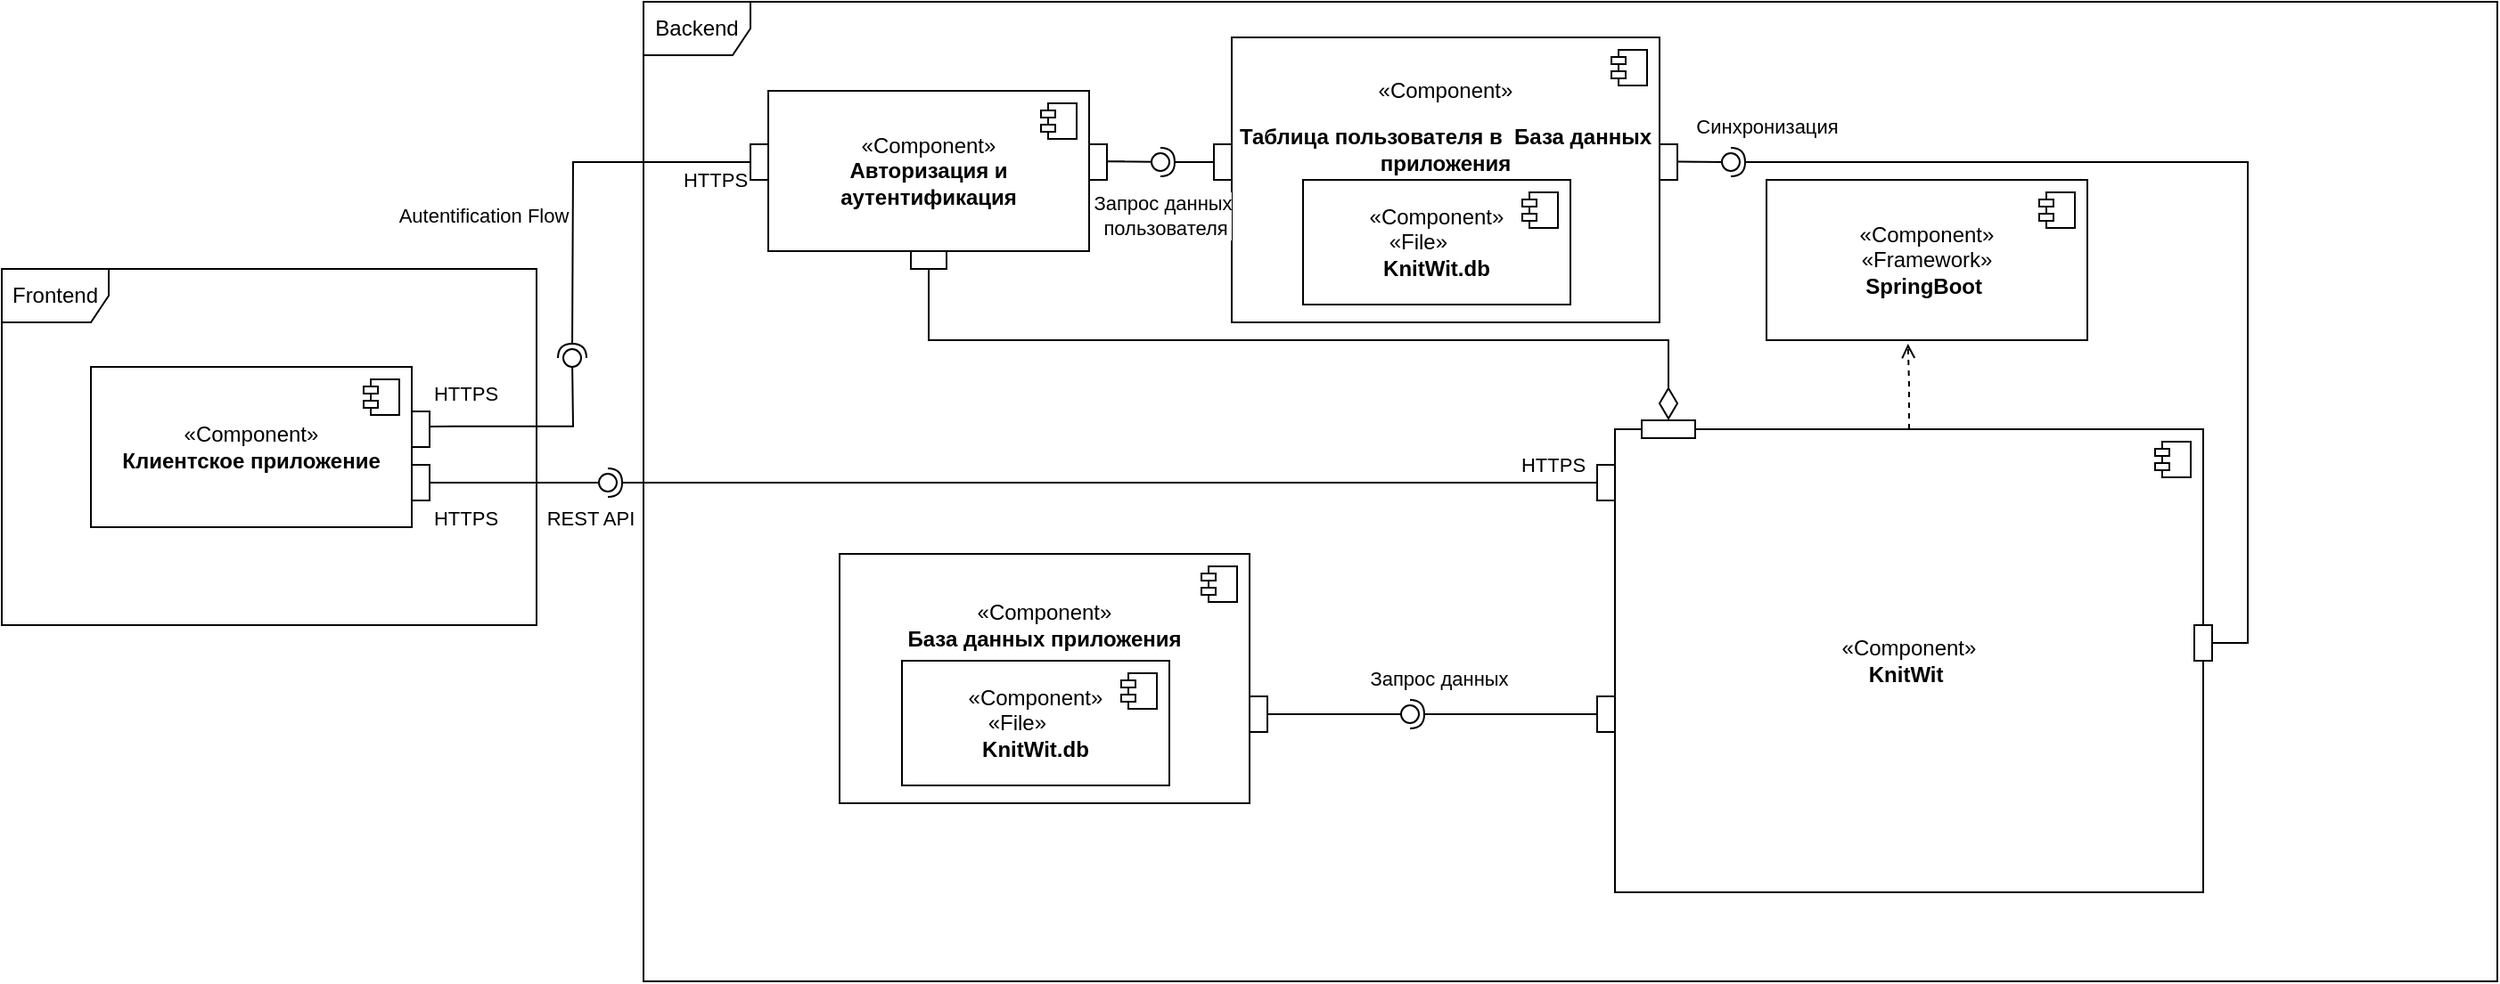 <mxfile version="24.1.0" type="device">
  <diagram id="wFE0QG_FPsp0jaGvCLVb" name="Page-1">
    <mxGraphModel dx="1434" dy="836" grid="1" gridSize="10" guides="1" tooltips="1" connect="1" arrows="1" fold="1" page="1" pageScale="1" pageWidth="850" pageHeight="1100" math="0" shadow="0">
      <root>
        <mxCell id="0" />
        <mxCell id="1" parent="0" />
        <mxCell id="QC5IBNWDDAQ8iLLi1jR3-3" value="Frontend" style="shape=umlFrame;whiteSpace=wrap;html=1;pointerEvents=0;" parent="1" vertex="1">
          <mxGeometry x="40" y="240" width="300" height="200" as="geometry" />
        </mxCell>
        <mxCell id="QC5IBNWDDAQ8iLLi1jR3-4" value="Backend" style="shape=umlFrame;whiteSpace=wrap;html=1;pointerEvents=0;" parent="1" vertex="1">
          <mxGeometry x="400" y="90" width="1040" height="550" as="geometry" />
        </mxCell>
        <mxCell id="QC5IBNWDDAQ8iLLi1jR3-5" value="«Component»&lt;br&gt;&lt;b&gt;Клиентское приложение&lt;/b&gt;" style="html=1;dropTarget=0;whiteSpace=wrap;" parent="1" vertex="1">
          <mxGeometry x="90" y="295" width="180" height="90" as="geometry" />
        </mxCell>
        <mxCell id="QC5IBNWDDAQ8iLLi1jR3-6" value="" style="shape=module;jettyWidth=8;jettyHeight=4;" parent="QC5IBNWDDAQ8iLLi1jR3-5" vertex="1">
          <mxGeometry x="1" width="20" height="20" relative="1" as="geometry">
            <mxPoint x="-27" y="7" as="offset" />
          </mxGeometry>
        </mxCell>
        <mxCell id="QC5IBNWDDAQ8iLLi1jR3-7" value="«Component»&lt;br&gt;&lt;b&gt;Авторизация и аутентификация&lt;/b&gt;" style="html=1;dropTarget=0;whiteSpace=wrap;" parent="1" vertex="1">
          <mxGeometry x="470" y="140" width="180" height="90" as="geometry" />
        </mxCell>
        <mxCell id="QC5IBNWDDAQ8iLLi1jR3-8" value="" style="shape=module;jettyWidth=8;jettyHeight=4;" parent="QC5IBNWDDAQ8iLLi1jR3-7" vertex="1">
          <mxGeometry x="1" width="20" height="20" relative="1" as="geometry">
            <mxPoint x="-27" y="7" as="offset" />
          </mxGeometry>
        </mxCell>
        <mxCell id="QC5IBNWDDAQ8iLLi1jR3-9" value="&lt;p style=&quot;line-height: 120%;&quot;&gt;«Component»&lt;br&gt;&lt;/p&gt;&lt;div style=&quot;&quot;&gt;&lt;b style=&quot;background-color: initial;&quot;&gt;Таблица пользователя&amp;nbsp;&lt;/b&gt;&lt;b style=&quot;background-color: initial;&quot;&gt;в&amp;nbsp; База данных приложения&lt;/b&gt;&lt;/div&gt;&lt;p&gt;&lt;/p&gt;" style="html=1;dropTarget=0;whiteSpace=wrap;glass=0;rounded=0;strokeOpacity=100;arcSize=12;fillOpacity=100;overflow=visible;labelPadding=0;imageAspect=1;absoluteArcSize=0;spacingTop=0;spacingBottom=60;align=center;" parent="1" vertex="1">
          <mxGeometry x="730" y="110" width="240" height="160" as="geometry" />
        </mxCell>
        <mxCell id="QC5IBNWDDAQ8iLLi1jR3-10" value="" style="shape=module;jettyWidth=8;jettyHeight=4;" parent="QC5IBNWDDAQ8iLLi1jR3-9" vertex="1">
          <mxGeometry x="1" width="20" height="20" relative="1" as="geometry">
            <mxPoint x="-27" y="7" as="offset" />
          </mxGeometry>
        </mxCell>
        <mxCell id="QC5IBNWDDAQ8iLLi1jR3-13" value="«Component»&lt;br&gt;«Framework»&lt;br&gt;&lt;b&gt;SpringBoot&amp;nbsp;&lt;/b&gt;" style="html=1;dropTarget=0;whiteSpace=wrap;" parent="1" vertex="1">
          <mxGeometry x="1030" y="190" width="180" height="90" as="geometry" />
        </mxCell>
        <mxCell id="QC5IBNWDDAQ8iLLi1jR3-14" value="" style="shape=module;jettyWidth=8;jettyHeight=4;" parent="QC5IBNWDDAQ8iLLi1jR3-13" vertex="1">
          <mxGeometry x="1" width="20" height="20" relative="1" as="geometry">
            <mxPoint x="-27" y="7" as="offset" />
          </mxGeometry>
        </mxCell>
        <mxCell id="QC5IBNWDDAQ8iLLi1jR3-15" value="«Component»&lt;br&gt;&lt;b&gt;KnitWit&amp;nbsp;&lt;/b&gt;" style="html=1;dropTarget=0;whiteSpace=wrap;" parent="1" vertex="1">
          <mxGeometry x="945" y="330" width="330" height="260" as="geometry" />
        </mxCell>
        <mxCell id="QC5IBNWDDAQ8iLLi1jR3-16" value="" style="shape=module;jettyWidth=8;jettyHeight=4;" parent="QC5IBNWDDAQ8iLLi1jR3-15" vertex="1">
          <mxGeometry x="1" width="20" height="20" relative="1" as="geometry">
            <mxPoint x="-27" y="7" as="offset" />
          </mxGeometry>
        </mxCell>
        <mxCell id="QC5IBNWDDAQ8iLLi1jR3-17" value="«Component»&lt;br&gt;&lt;b&gt;База данных приложения&lt;/b&gt;" style="html=1;dropTarget=0;whiteSpace=wrap;spacingTop=0;spacingBottom=60;" parent="1" vertex="1">
          <mxGeometry x="510" y="400" width="230" height="140" as="geometry" />
        </mxCell>
        <mxCell id="QC5IBNWDDAQ8iLLi1jR3-18" value="" style="shape=module;jettyWidth=8;jettyHeight=4;" parent="QC5IBNWDDAQ8iLLi1jR3-17" vertex="1">
          <mxGeometry x="1" width="20" height="20" relative="1" as="geometry">
            <mxPoint x="-27" y="7" as="offset" />
          </mxGeometry>
        </mxCell>
        <mxCell id="QC5IBNWDDAQ8iLLi1jR3-20" value="«Component»&lt;br&gt;«File»&lt;span style=&quot;white-space: pre;&quot;&gt;&#x9;&lt;/span&gt;&lt;br&gt;&lt;b&gt;KnitWit.db&lt;/b&gt;" style="html=1;dropTarget=0;whiteSpace=wrap;imageAspect=1;" parent="1" vertex="1">
          <mxGeometry x="545" y="460" width="150" height="70" as="geometry" />
        </mxCell>
        <mxCell id="QC5IBNWDDAQ8iLLi1jR3-21" value="" style="shape=module;jettyWidth=8;jettyHeight=4;" parent="QC5IBNWDDAQ8iLLi1jR3-20" vertex="1">
          <mxGeometry x="1" width="20" height="20" relative="1" as="geometry">
            <mxPoint x="-27" y="7" as="offset" />
          </mxGeometry>
        </mxCell>
        <mxCell id="QC5IBNWDDAQ8iLLi1jR3-24" value="" style="ellipse;whiteSpace=wrap;html=1;align=center;aspect=fixed;fillColor=none;strokeColor=none;resizable=0;perimeter=centerPerimeter;rotatable=0;allowArrows=0;points=[];outlineConnect=1;" parent="1" vertex="1">
          <mxGeometry x="850" y="400" width="10" height="10" as="geometry" />
        </mxCell>
        <mxCell id="QC5IBNWDDAQ8iLLi1jR3-29" value="" style="rounded=0;orthogonalLoop=1;jettySize=auto;html=1;endArrow=halfCircle;endFill=0;endSize=6;strokeWidth=1;sketch=0;exitX=0;exitY=0.5;exitDx=0;exitDy=0;edgeStyle=orthogonalEdgeStyle;" parent="1" source="QC5IBNWDDAQ8iLLi1jR3-34" edge="1">
          <mxGeometry relative="1" as="geometry">
            <mxPoint x="880" y="405" as="sourcePoint" />
            <mxPoint x="360" y="290" as="targetPoint" />
          </mxGeometry>
        </mxCell>
        <mxCell id="QC5IBNWDDAQ8iLLi1jR3-36" value="HTTPS" style="edgeLabel;html=1;align=center;verticalAlign=middle;resizable=0;points=[];" parent="QC5IBNWDDAQ8iLLi1jR3-29" vertex="1" connectable="0">
          <mxGeometry x="-0.878" y="1" relative="1" as="geometry">
            <mxPoint x="-7" y="9" as="offset" />
          </mxGeometry>
        </mxCell>
        <mxCell id="QC5IBNWDDAQ8iLLi1jR3-30" value="" style="rounded=0;orthogonalLoop=1;jettySize=auto;html=1;endArrow=oval;endFill=0;sketch=0;sourcePerimeterSpacing=0;targetPerimeterSpacing=0;endSize=10;exitX=1.006;exitY=0.422;exitDx=0;exitDy=0;exitPerimeter=0;edgeStyle=orthogonalEdgeStyle;" parent="1" source="QC5IBNWDDAQ8iLLi1jR3-40" edge="1">
          <mxGeometry relative="1" as="geometry">
            <mxPoint x="840" y="405" as="sourcePoint" />
            <mxPoint x="360" y="290" as="targetPoint" />
          </mxGeometry>
        </mxCell>
        <mxCell id="QC5IBNWDDAQ8iLLi1jR3-47" value="Autentification Flow" style="edgeLabel;html=1;align=center;verticalAlign=middle;resizable=0;points=[];" parent="QC5IBNWDDAQ8iLLi1jR3-30" vertex="1" connectable="0">
          <mxGeometry x="1" y="-9" relative="1" as="geometry">
            <mxPoint x="-59" y="-80" as="offset" />
          </mxGeometry>
        </mxCell>
        <mxCell id="QC5IBNWDDAQ8iLLi1jR3-31" value="" style="ellipse;whiteSpace=wrap;html=1;align=center;aspect=fixed;fillColor=none;strokeColor=none;resizable=0;perimeter=centerPerimeter;rotatable=0;allowArrows=0;points=[];outlineConnect=1;" parent="1" vertex="1">
          <mxGeometry x="855" y="400" width="10" height="10" as="geometry" />
        </mxCell>
        <mxCell id="QC5IBNWDDAQ8iLLi1jR3-32" value="" style="rounded=0;orthogonalLoop=1;jettySize=auto;html=1;endArrow=oval;endFill=0;sketch=0;sourcePerimeterSpacing=0;targetPerimeterSpacing=0;endSize=10;edgeStyle=orthogonalEdgeStyle;" parent="1" source="QC5IBNWDDAQ8iLLi1jR3-42" edge="1">
          <mxGeometry relative="1" as="geometry">
            <mxPoint x="270" y="360" as="sourcePoint" />
            <mxPoint x="380" y="360" as="targetPoint" />
            <Array as="points">
              <mxPoint x="270" y="360" />
            </Array>
          </mxGeometry>
        </mxCell>
        <mxCell id="QC5IBNWDDAQ8iLLi1jR3-33" value="" style="rounded=0;orthogonalLoop=1;jettySize=auto;html=1;endArrow=halfCircle;endFill=0;endSize=6;strokeWidth=1;sketch=0;edgeStyle=orthogonalEdgeStyle;" parent="1" source="QC5IBNWDDAQ8iLLi1jR3-37" edge="1">
          <mxGeometry relative="1" as="geometry">
            <mxPoint x="945" y="360" as="sourcePoint" />
            <mxPoint x="380" y="360" as="targetPoint" />
            <Array as="points">
              <mxPoint x="945" y="360" />
              <mxPoint x="663" y="360" />
              <mxPoint x="380" y="361" />
            </Array>
          </mxGeometry>
        </mxCell>
        <mxCell id="QC5IBNWDDAQ8iLLi1jR3-46" value="REST API" style="edgeLabel;html=1;align=center;verticalAlign=middle;resizable=0;points=[];" parent="QC5IBNWDDAQ8iLLi1jR3-33" vertex="1" connectable="0">
          <mxGeometry x="0.989" y="3" relative="1" as="geometry">
            <mxPoint x="-13" y="17" as="offset" />
          </mxGeometry>
        </mxCell>
        <mxCell id="QC5IBNWDDAQ8iLLi1jR3-34" value="" style="html=1;whiteSpace=wrap;" parent="1" vertex="1">
          <mxGeometry x="460" y="170" width="10" height="20" as="geometry" />
        </mxCell>
        <mxCell id="QC5IBNWDDAQ8iLLi1jR3-37" value="" style="html=1;whiteSpace=wrap;" parent="1" vertex="1">
          <mxGeometry x="935" y="350" width="10" height="20" as="geometry" />
        </mxCell>
        <mxCell id="QC5IBNWDDAQ8iLLi1jR3-39" value="HTTPS" style="edgeLabel;html=1;align=center;verticalAlign=middle;resizable=0;points=[];" parent="1" vertex="1" connectable="0">
          <mxGeometry x="910" y="350.0" as="geometry" />
        </mxCell>
        <mxCell id="QC5IBNWDDAQ8iLLi1jR3-40" value="" style="html=1;whiteSpace=wrap;" parent="1" vertex="1">
          <mxGeometry x="270" y="320" width="10" height="20" as="geometry" />
        </mxCell>
        <mxCell id="QC5IBNWDDAQ8iLLi1jR3-42" value="" style="html=1;whiteSpace=wrap;" parent="1" vertex="1">
          <mxGeometry x="270" y="350" width="10" height="20" as="geometry" />
        </mxCell>
        <mxCell id="QC5IBNWDDAQ8iLLi1jR3-44" value="HTTPS" style="edgeLabel;html=1;align=center;verticalAlign=middle;resizable=0;points=[];" parent="1" vertex="1" connectable="0">
          <mxGeometry x="299.996" y="309.996" as="geometry" />
        </mxCell>
        <mxCell id="QC5IBNWDDAQ8iLLi1jR3-45" value="HTTPS" style="edgeLabel;html=1;align=center;verticalAlign=middle;resizable=0;points=[];" parent="1" vertex="1" connectable="0">
          <mxGeometry x="299.996" y="379.996" as="geometry" />
        </mxCell>
        <mxCell id="QC5IBNWDDAQ8iLLi1jR3-56" style="edgeStyle=orthogonalEdgeStyle;rounded=0;orthogonalLoop=1;jettySize=auto;html=1;entryX=0.5;entryY=0;entryDx=0;entryDy=0;endArrow=diamondThin;endFill=0;startSize=6;endSize=16;" parent="1" source="QC5IBNWDDAQ8iLLi1jR3-48" target="QC5IBNWDDAQ8iLLi1jR3-55" edge="1">
          <mxGeometry relative="1" as="geometry">
            <Array as="points">
              <mxPoint x="560" y="280" />
              <mxPoint x="975" y="280" />
            </Array>
          </mxGeometry>
        </mxCell>
        <mxCell id="QC5IBNWDDAQ8iLLi1jR3-48" value="" style="html=1;whiteSpace=wrap;" parent="1" vertex="1">
          <mxGeometry x="550" y="230" width="20" height="10" as="geometry" />
        </mxCell>
        <mxCell id="QC5IBNWDDAQ8iLLi1jR3-49" value="" style="html=1;whiteSpace=wrap;" parent="1" vertex="1">
          <mxGeometry x="650" y="170" width="10" height="20" as="geometry" />
        </mxCell>
        <mxCell id="QC5IBNWDDAQ8iLLi1jR3-50" value="" style="html=1;whiteSpace=wrap;" parent="1" vertex="1">
          <mxGeometry x="720" y="170" width="10" height="20" as="geometry" />
        </mxCell>
        <mxCell id="QC5IBNWDDAQ8iLLi1jR3-51" value="" style="html=1;whiteSpace=wrap;" parent="1" vertex="1">
          <mxGeometry x="970" y="170" width="10" height="20" as="geometry" />
        </mxCell>
        <mxCell id="QC5IBNWDDAQ8iLLi1jR3-52" value="" style="html=1;whiteSpace=wrap;" parent="1" vertex="1">
          <mxGeometry x="1270" y="440" width="10" height="20" as="geometry" />
        </mxCell>
        <mxCell id="QC5IBNWDDAQ8iLLi1jR3-53" value="" style="html=1;whiteSpace=wrap;" parent="1" vertex="1">
          <mxGeometry x="740" y="480" width="10" height="20" as="geometry" />
        </mxCell>
        <mxCell id="QC5IBNWDDAQ8iLLi1jR3-54" value="" style="html=1;whiteSpace=wrap;" parent="1" vertex="1">
          <mxGeometry x="935" y="480" width="10" height="20" as="geometry" />
        </mxCell>
        <mxCell id="QC5IBNWDDAQ8iLLi1jR3-55" value="" style="html=1;whiteSpace=wrap;" parent="1" vertex="1">
          <mxGeometry x="960" y="325" width="30" height="10" as="geometry" />
        </mxCell>
        <mxCell id="QC5IBNWDDAQ8iLLi1jR3-57" value="" style="rounded=0;orthogonalLoop=1;jettySize=auto;html=1;endArrow=oval;endFill=0;sketch=0;sourcePerimeterSpacing=0;targetPerimeterSpacing=0;endSize=10;edgeStyle=orthogonalEdgeStyle;" parent="1" edge="1">
          <mxGeometry relative="1" as="geometry">
            <mxPoint x="670" y="179.64" as="sourcePoint" />
            <mxPoint x="690" y="180" as="targetPoint" />
            <Array as="points">
              <mxPoint x="660" y="179.64" />
            </Array>
          </mxGeometry>
        </mxCell>
        <mxCell id="QC5IBNWDDAQ8iLLi1jR3-58" value="" style="rounded=0;orthogonalLoop=1;jettySize=auto;html=1;endArrow=halfCircle;endFill=0;endSize=6;strokeWidth=1;sketch=0;edgeStyle=orthogonalEdgeStyle;" parent="1" edge="1">
          <mxGeometry relative="1" as="geometry">
            <mxPoint x="700" y="180" as="sourcePoint" />
            <mxPoint x="690" y="180" as="targetPoint" />
            <Array as="points">
              <mxPoint x="720" y="179.83" />
              <mxPoint x="720" y="179.83" />
            </Array>
          </mxGeometry>
        </mxCell>
        <mxCell id="QC5IBNWDDAQ8iLLi1jR3-59" value="Запрос данных&lt;br&gt;&amp;nbsp;пользователя" style="edgeLabel;html=1;align=center;verticalAlign=middle;resizable=0;points=[];" parent="QC5IBNWDDAQ8iLLi1jR3-58" vertex="1" connectable="0">
          <mxGeometry x="0.989" y="3" relative="1" as="geometry">
            <mxPoint y="27" as="offset" />
          </mxGeometry>
        </mxCell>
        <mxCell id="QC5IBNWDDAQ8iLLi1jR3-60" value="" style="rounded=0;orthogonalLoop=1;jettySize=auto;html=1;endArrow=oval;endFill=0;sketch=0;sourcePerimeterSpacing=0;targetPerimeterSpacing=0;endSize=10;edgeStyle=orthogonalEdgeStyle;" parent="1" edge="1">
          <mxGeometry relative="1" as="geometry">
            <mxPoint x="990" y="179.84" as="sourcePoint" />
            <mxPoint x="1010" y="180" as="targetPoint" />
            <Array as="points">
              <mxPoint x="980" y="179.84" />
            </Array>
          </mxGeometry>
        </mxCell>
        <mxCell id="QC5IBNWDDAQ8iLLi1jR3-63" value="" style="rounded=0;orthogonalLoop=1;jettySize=auto;html=1;endArrow=halfCircle;endFill=0;endSize=6;strokeWidth=1;sketch=0;fontSize=12;exitX=1;exitY=0.5;exitDx=0;exitDy=0;edgeStyle=orthogonalEdgeStyle;" parent="1" source="QC5IBNWDDAQ8iLLi1jR3-52" edge="1">
          <mxGeometry relative="1" as="geometry">
            <mxPoint x="1155" y="345" as="sourcePoint" />
            <mxPoint x="1010" y="180" as="targetPoint" />
            <Array as="points">
              <mxPoint x="1300" y="450" />
              <mxPoint x="1300" y="180" />
            </Array>
          </mxGeometry>
        </mxCell>
        <mxCell id="QC5IBNWDDAQ8iLLi1jR3-65" value="Синхронизация" style="edgeLabel;html=1;align=center;verticalAlign=middle;resizable=0;points=[];" parent="QC5IBNWDDAQ8iLLi1jR3-63" vertex="1" connectable="0">
          <mxGeometry x="0.988" y="-3" relative="1" as="geometry">
            <mxPoint x="16" y="-17" as="offset" />
          </mxGeometry>
        </mxCell>
        <mxCell id="QC5IBNWDDAQ8iLLi1jR3-64" value="" style="ellipse;whiteSpace=wrap;html=1;align=center;aspect=fixed;fillColor=none;strokeColor=none;resizable=0;perimeter=centerPerimeter;rotatable=0;allowArrows=0;points=[];outlineConnect=1;" parent="1" vertex="1">
          <mxGeometry x="1130" y="340" width="10" height="10" as="geometry" />
        </mxCell>
        <mxCell id="QC5IBNWDDAQ8iLLi1jR3-66" style="edgeStyle=orthogonalEdgeStyle;rounded=0;orthogonalLoop=1;jettySize=auto;html=1;entryX=0.441;entryY=1.022;entryDx=0;entryDy=0;entryPerimeter=0;dashed=1;endArrow=open;endFill=0;" parent="1" source="QC5IBNWDDAQ8iLLi1jR3-15" target="QC5IBNWDDAQ8iLLi1jR3-13" edge="1">
          <mxGeometry relative="1" as="geometry" />
        </mxCell>
        <mxCell id="QC5IBNWDDAQ8iLLi1jR3-68" value="" style="rounded=0;orthogonalLoop=1;jettySize=auto;html=1;endArrow=halfCircle;endFill=0;endSize=6;strokeWidth=1;sketch=0;exitX=0;exitY=0.5;exitDx=0;exitDy=0;" parent="1" source="QC5IBNWDDAQ8iLLi1jR3-54" target="QC5IBNWDDAQ8iLLi1jR3-70" edge="1">
          <mxGeometry relative="1" as="geometry">
            <mxPoint x="850" y="490" as="sourcePoint" />
          </mxGeometry>
        </mxCell>
        <mxCell id="QC5IBNWDDAQ8iLLi1jR3-71" value="Запрос данных" style="edgeLabel;html=1;align=center;verticalAlign=middle;resizable=0;points=[];" parent="QC5IBNWDDAQ8iLLi1jR3-68" vertex="1" connectable="0">
          <mxGeometry x="0.556" relative="1" as="geometry">
            <mxPoint x="-8" y="-20" as="offset" />
          </mxGeometry>
        </mxCell>
        <mxCell id="QC5IBNWDDAQ8iLLi1jR3-69" value="" style="rounded=0;orthogonalLoop=1;jettySize=auto;html=1;endArrow=oval;endFill=0;sketch=0;sourcePerimeterSpacing=0;targetPerimeterSpacing=0;endSize=10;exitX=1;exitY=0.5;exitDx=0;exitDy=0;" parent="1" source="QC5IBNWDDAQ8iLLi1jR3-53" target="QC5IBNWDDAQ8iLLi1jR3-70" edge="1">
          <mxGeometry relative="1" as="geometry">
            <mxPoint x="810" y="490" as="sourcePoint" />
          </mxGeometry>
        </mxCell>
        <mxCell id="QC5IBNWDDAQ8iLLi1jR3-70" value="" style="ellipse;whiteSpace=wrap;html=1;align=center;aspect=fixed;fillColor=none;strokeColor=none;resizable=0;perimeter=centerPerimeter;rotatable=0;allowArrows=0;points=[];outlineConnect=1;" parent="1" vertex="1">
          <mxGeometry x="825" y="485" width="10" height="10" as="geometry" />
        </mxCell>
        <mxCell id="TVqNtzhVAKkvFxgvVXE9-1" value="«Component»&lt;br&gt;«File»&lt;span style=&quot;white-space: pre;&quot;&gt;&#x9;&lt;/span&gt;&lt;br&gt;&lt;b&gt;KnitWit.db&lt;/b&gt;" style="html=1;dropTarget=0;whiteSpace=wrap;imageAspect=1;" vertex="1" parent="1">
          <mxGeometry x="770" y="190" width="150" height="70" as="geometry" />
        </mxCell>
        <mxCell id="TVqNtzhVAKkvFxgvVXE9-2" value="" style="shape=module;jettyWidth=8;jettyHeight=4;" vertex="1" parent="TVqNtzhVAKkvFxgvVXE9-1">
          <mxGeometry x="1" width="20" height="20" relative="1" as="geometry">
            <mxPoint x="-27" y="7" as="offset" />
          </mxGeometry>
        </mxCell>
      </root>
    </mxGraphModel>
  </diagram>
</mxfile>
